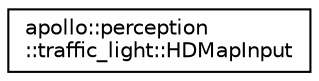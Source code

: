 digraph "Graphical Class Hierarchy"
{
  edge [fontname="Helvetica",fontsize="10",labelfontname="Helvetica",labelfontsize="10"];
  node [fontname="Helvetica",fontsize="10",shape=record];
  rankdir="LR";
  Node1 [label="apollo::perception\l::traffic_light::HDMapInput",height=0.2,width=0.4,color="black", fillcolor="white", style="filled",URL="$classapollo_1_1perception_1_1traffic__light_1_1HDMapInput.html"];
}
